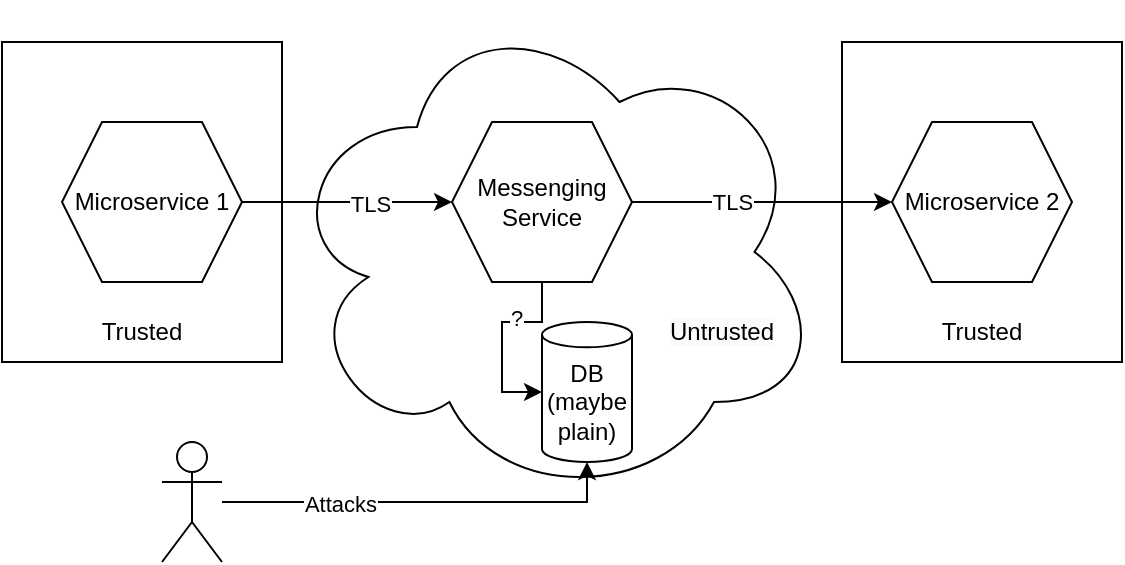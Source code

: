 <mxfile version="20.8.16" type="device"><diagram name="Seite-1" id="growVHR8BYiBOc7cUAq6"><mxGraphModel dx="1470" dy="990" grid="1" gridSize="10" guides="1" tooltips="1" connect="1" arrows="1" fold="1" page="1" pageScale="1" pageWidth="1169" pageHeight="827" math="0" shadow="0"><root><mxCell id="0"/><mxCell id="1" parent="0"/><mxCell id="jBLS_RLsKzRC7BivSbQb-12" value="&lt;br&gt;&lt;br&gt;&lt;br&gt;&lt;br&gt;&lt;br&gt;&lt;br&gt;&lt;br&gt;&lt;br&gt;&lt;br&gt;Trusted" style="rounded=0;whiteSpace=wrap;html=1;" vertex="1" parent="1"><mxGeometry x="500" y="40" width="140" height="160" as="geometry"/></mxCell><mxCell id="jBLS_RLsKzRC7BivSbQb-11" value="&lt;br&gt;&lt;br&gt;&lt;br&gt;&lt;br&gt;&lt;br&gt;&lt;br&gt;&lt;br&gt;&lt;br&gt;&lt;br&gt;Trusted" style="rounded=0;whiteSpace=wrap;html=1;" vertex="1" parent="1"><mxGeometry x="80" y="40" width="140" height="160" as="geometry"/></mxCell><mxCell id="jBLS_RLsKzRC7BivSbQb-1" value="" style="ellipse;shape=cloud;whiteSpace=wrap;html=1;" vertex="1" parent="1"><mxGeometry x="220" y="20" width="270" height="250" as="geometry"/></mxCell><mxCell id="jBLS_RLsKzRC7BivSbQb-6" style="edgeStyle=orthogonalEdgeStyle;rounded=0;orthogonalLoop=1;jettySize=auto;html=1;entryX=0;entryY=0.5;entryDx=0;entryDy=0;exitX=1;exitY=0.5;exitDx=0;exitDy=0;" edge="1" parent="1" source="jBLS_RLsKzRC7BivSbQb-10" target="jBLS_RLsKzRC7BivSbQb-4"><mxGeometry relative="1" as="geometry"><Array as="points"/></mxGeometry></mxCell><mxCell id="jBLS_RLsKzRC7BivSbQb-14" value="TLS" style="edgeLabel;html=1;align=center;verticalAlign=middle;resizable=0;points=[];" vertex="1" connectable="0" parent="jBLS_RLsKzRC7BivSbQb-6"><mxGeometry x="-0.23" relative="1" as="geometry"><mxPoint as="offset"/></mxGeometry></mxCell><mxCell id="jBLS_RLsKzRC7BivSbQb-8" style="edgeStyle=orthogonalEdgeStyle;rounded=0;orthogonalLoop=1;jettySize=auto;html=1;entryX=0;entryY=0.5;entryDx=0;entryDy=0;" edge="1" parent="1" source="jBLS_RLsKzRC7BivSbQb-2" target="jBLS_RLsKzRC7BivSbQb-10"><mxGeometry relative="1" as="geometry"/></mxCell><mxCell id="jBLS_RLsKzRC7BivSbQb-13" value="TLS&lt;br&gt;" style="edgeLabel;html=1;align=center;verticalAlign=middle;resizable=0;points=[];" vertex="1" connectable="0" parent="jBLS_RLsKzRC7BivSbQb-8"><mxGeometry x="0.217" y="-1" relative="1" as="geometry"><mxPoint as="offset"/></mxGeometry></mxCell><mxCell id="jBLS_RLsKzRC7BivSbQb-2" value="Microservice 1" style="shape=hexagon;perimeter=hexagonPerimeter2;whiteSpace=wrap;html=1;fixedSize=1;" vertex="1" parent="1"><mxGeometry x="110" y="80" width="90" height="80" as="geometry"/></mxCell><mxCell id="jBLS_RLsKzRC7BivSbQb-4" value="Microservice 2" style="shape=hexagon;perimeter=hexagonPerimeter2;whiteSpace=wrap;html=1;fixedSize=1;" vertex="1" parent="1"><mxGeometry x="525" y="80" width="90" height="80" as="geometry"/></mxCell><mxCell id="jBLS_RLsKzRC7BivSbQb-16" style="edgeStyle=orthogonalEdgeStyle;rounded=0;orthogonalLoop=1;jettySize=auto;html=1;entryX=0;entryY=0.5;entryDx=0;entryDy=0;entryPerimeter=0;" edge="1" parent="1" source="jBLS_RLsKzRC7BivSbQb-10" target="jBLS_RLsKzRC7BivSbQb-15"><mxGeometry relative="1" as="geometry"/></mxCell><mxCell id="jBLS_RLsKzRC7BivSbQb-18" value="?" style="edgeLabel;html=1;align=center;verticalAlign=middle;resizable=0;points=[];" vertex="1" connectable="0" parent="jBLS_RLsKzRC7BivSbQb-16"><mxGeometry x="-0.295" y="-2" relative="1" as="geometry"><mxPoint as="offset"/></mxGeometry></mxCell><mxCell id="jBLS_RLsKzRC7BivSbQb-10" value="Messenging&lt;br&gt;Service" style="shape=hexagon;perimeter=hexagonPerimeter2;whiteSpace=wrap;html=1;fixedSize=1;" vertex="1" parent="1"><mxGeometry x="305" y="80" width="90" height="80" as="geometry"/></mxCell><mxCell id="jBLS_RLsKzRC7BivSbQb-15" value="DB&lt;br&gt;(maybe plain)" style="shape=cylinder3;whiteSpace=wrap;html=1;boundedLbl=1;backgroundOutline=1;size=6.333;" vertex="1" parent="1"><mxGeometry x="350" y="180" width="45" height="70" as="geometry"/></mxCell><mxCell id="jBLS_RLsKzRC7BivSbQb-19" value="&lt;span style=&quot;color: rgb(0, 0, 0); font-family: Helvetica; font-size: 12px; font-style: normal; font-variant-ligatures: normal; font-variant-caps: normal; font-weight: 400; letter-spacing: normal; orphans: 2; text-align: center; text-indent: 0px; text-transform: none; widows: 2; word-spacing: 0px; -webkit-text-stroke-width: 0px; background-color: rgb(251, 251, 251); text-decoration-thickness: initial; text-decoration-style: initial; text-decoration-color: initial; float: none; display: inline !important;&quot;&gt;Untrusted&lt;/span&gt;" style="text;html=1;strokeColor=none;fillColor=none;align=center;verticalAlign=middle;whiteSpace=wrap;rounded=0;" vertex="1" parent="1"><mxGeometry x="410" y="170" width="60" height="30" as="geometry"/></mxCell><mxCell id="jBLS_RLsKzRC7BivSbQb-21" style="edgeStyle=orthogonalEdgeStyle;rounded=0;orthogonalLoop=1;jettySize=auto;html=1;entryX=0.5;entryY=1;entryDx=0;entryDy=0;entryPerimeter=0;" edge="1" parent="1" source="jBLS_RLsKzRC7BivSbQb-20" target="jBLS_RLsKzRC7BivSbQb-15"><mxGeometry relative="1" as="geometry"/></mxCell><mxCell id="jBLS_RLsKzRC7BivSbQb-22" value="Attacks" style="edgeLabel;html=1;align=center;verticalAlign=middle;resizable=0;points=[];" vertex="1" connectable="0" parent="jBLS_RLsKzRC7BivSbQb-21"><mxGeometry x="-0.421" y="-1" relative="1" as="geometry"><mxPoint as="offset"/></mxGeometry></mxCell><mxCell id="jBLS_RLsKzRC7BivSbQb-20" value="" style="shape=umlActor;verticalLabelPosition=bottom;verticalAlign=top;html=1;outlineConnect=0;" vertex="1" parent="1"><mxGeometry x="160" y="240" width="30" height="60" as="geometry"/></mxCell></root></mxGraphModel></diagram></mxfile>